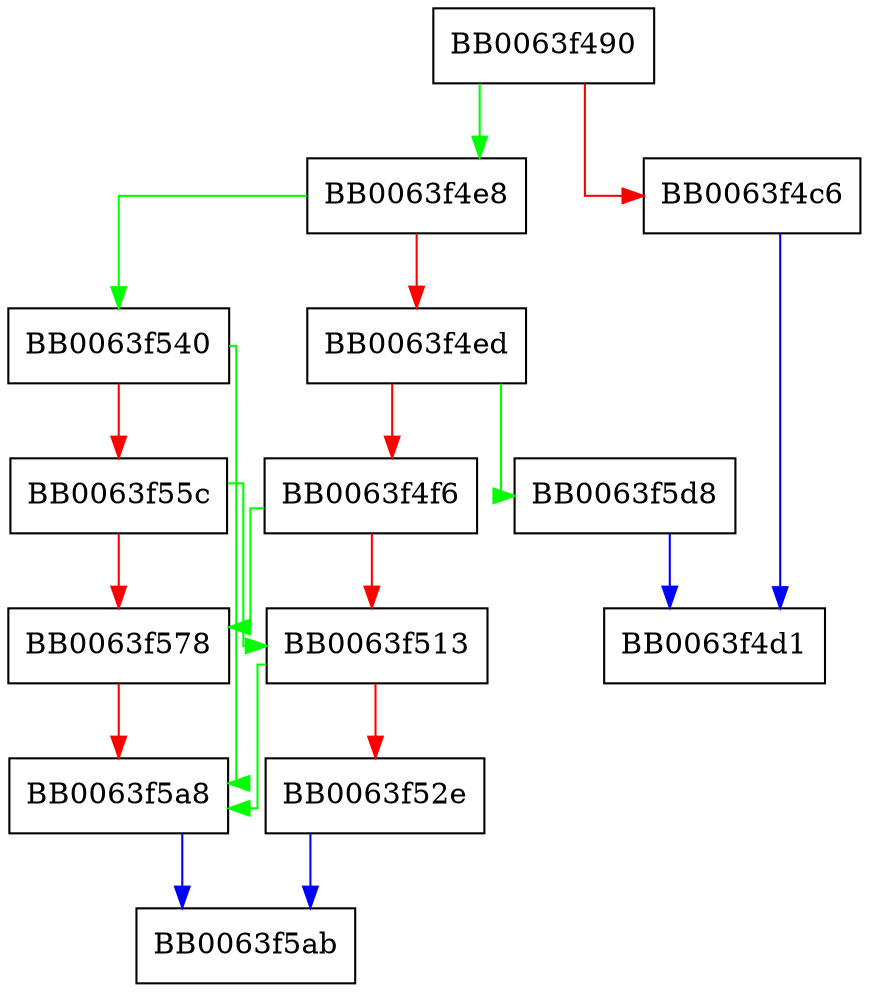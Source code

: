 digraph RSA_sign {
  node [shape="box"];
  graph [splines=ortho];
  BB0063f490 -> BB0063f4e8 [color="green"];
  BB0063f490 -> BB0063f4c6 [color="red"];
  BB0063f4c6 -> BB0063f4d1 [color="blue"];
  BB0063f4e8 -> BB0063f540 [color="green"];
  BB0063f4e8 -> BB0063f4ed [color="red"];
  BB0063f4ed -> BB0063f5d8 [color="green"];
  BB0063f4ed -> BB0063f4f6 [color="red"];
  BB0063f4f6 -> BB0063f578 [color="green"];
  BB0063f4f6 -> BB0063f513 [color="red"];
  BB0063f513 -> BB0063f5a8 [color="green"];
  BB0063f513 -> BB0063f52e [color="red"];
  BB0063f52e -> BB0063f5ab [color="blue"];
  BB0063f540 -> BB0063f5a8 [color="green"];
  BB0063f540 -> BB0063f55c [color="red"];
  BB0063f55c -> BB0063f513 [color="green"];
  BB0063f55c -> BB0063f578 [color="red"];
  BB0063f578 -> BB0063f5a8 [color="red"];
  BB0063f5a8 -> BB0063f5ab [color="blue"];
  BB0063f5d8 -> BB0063f4d1 [color="blue"];
}